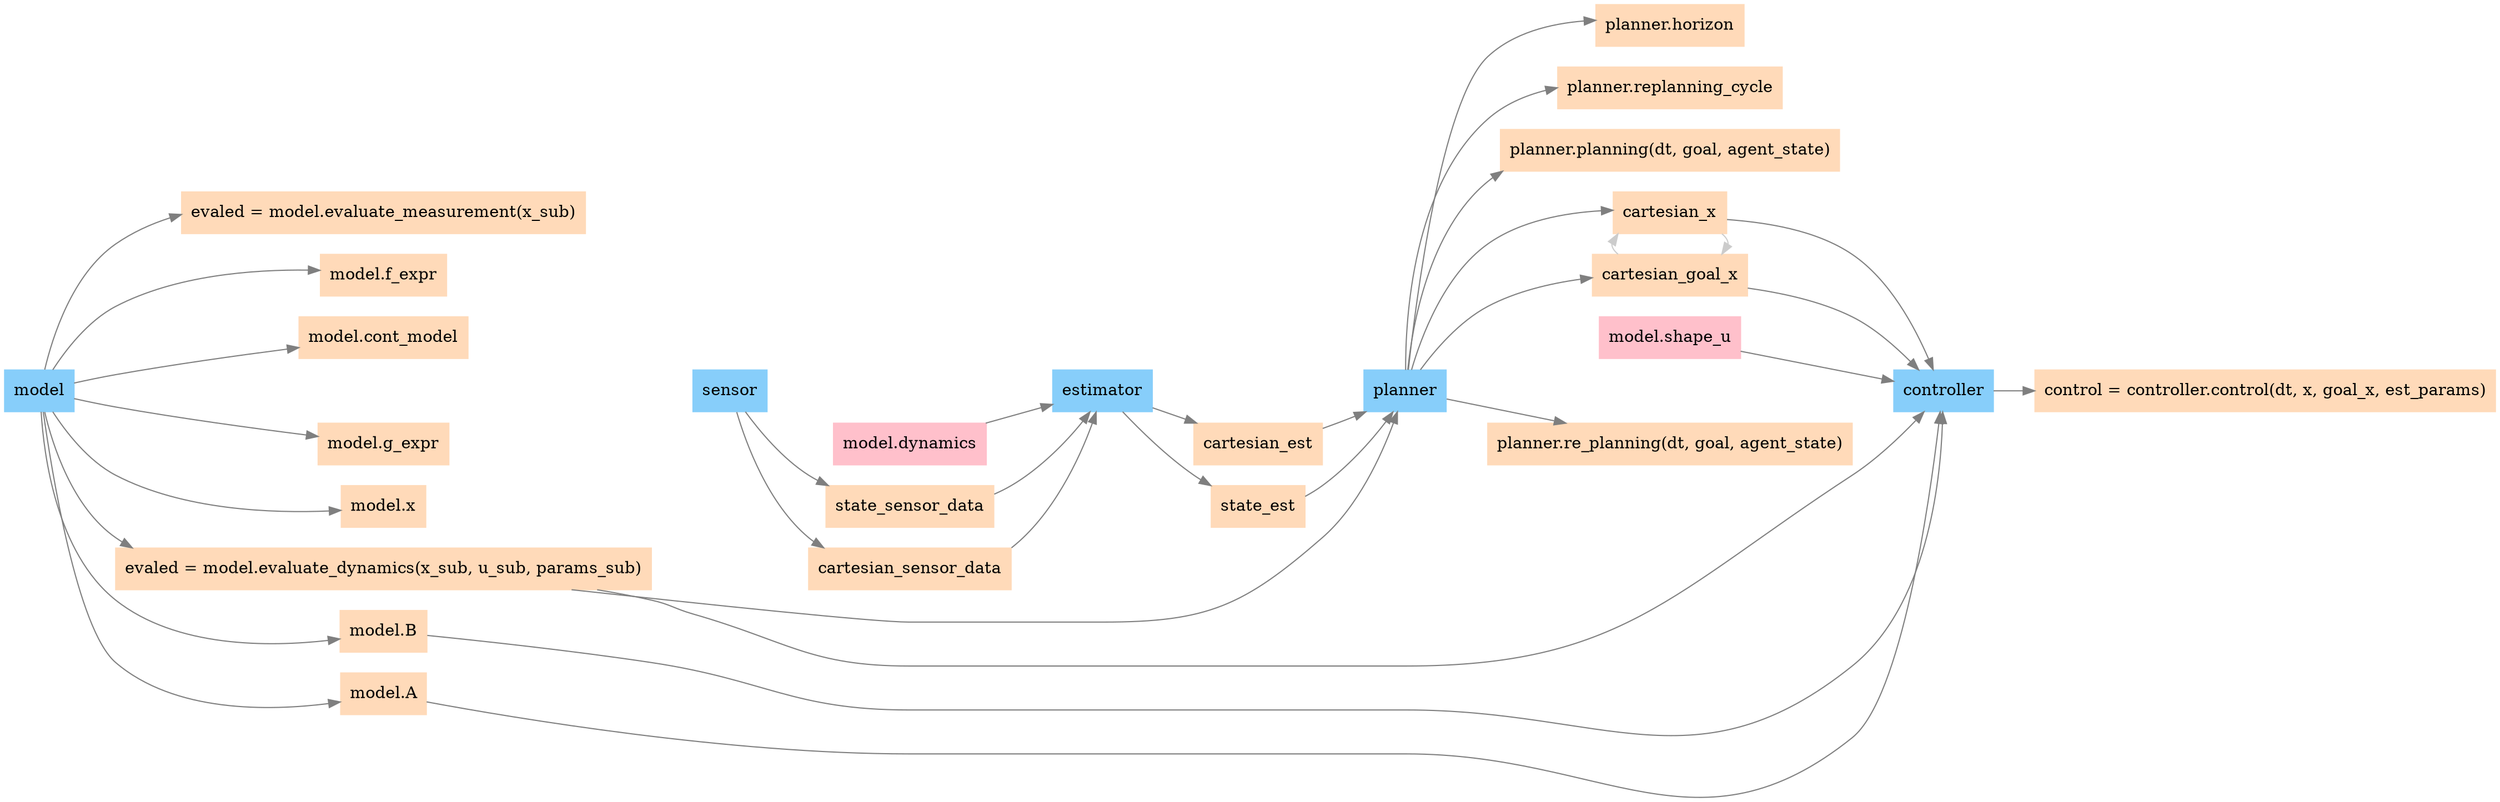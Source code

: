 digraph G {
	compound=true rankdir=LR
	estimator [color=lightskyblue fillcolor=lightskyblue shape=box style=filled]
	model [color=lightskyblue fillcolor=lightskyblue shape=box style=filled]
	sensor [color=lightskyblue fillcolor=lightskyblue shape=box style=filled]
	controller [color=lightskyblue fillcolor=lightskyblue shape=box style=filled]
	planner [color=lightskyblue fillcolor=lightskyblue shape=box style=filled]
	"model.g_expr" [color=peachpuff fillcolor=peachpuff shape=box style=filled]
	"model.dynamics" [color=peachpuff fillcolor=peachpuff shape=box style=filled]
	"planner.re_planning(dt, goal, agent_state)" [color=peachpuff fillcolor=peachpuff shape=box style=filled]
	"planner.horizon" [color=peachpuff fillcolor=peachpuff shape=box style=filled]
	"model.x" [color=peachpuff fillcolor=peachpuff shape=box style=filled]
	"planner.replanning_cycle" [color=peachpuff fillcolor=peachpuff shape=box style=filled]
	"evaled = model.evaluate_dynamics(x_sub, u_sub, params_sub)" [color=peachpuff fillcolor=peachpuff shape=box style=filled]
	"control = controller.control(dt, x, goal_x, est_params)" [color=peachpuff fillcolor=peachpuff shape=box style=filled]
	state_sensor_data [color=peachpuff fillcolor=peachpuff shape=box style=filled]
	cartesian_est [color=peachpuff fillcolor=peachpuff shape=box style=filled]
	cartesian_sensor_data [color=peachpuff fillcolor=peachpuff shape=box style=filled]
	state_est [color=peachpuff fillcolor=peachpuff shape=box style=filled]
	"model.shape_u" [color=peachpuff fillcolor=peachpuff shape=box style=filled]
	"evaled = model.evaluate_measurement(x_sub)" [color=peachpuff fillcolor=peachpuff shape=box style=filled]
	"planner.planning(dt, goal, agent_state)" [color=peachpuff fillcolor=peachpuff shape=box style=filled]
	cartesian_goal_x [color=peachpuff fillcolor=peachpuff shape=box style=filled]
	cartesian_x [color=peachpuff fillcolor=peachpuff shape=box style=filled]
	"model.f_expr" [color=peachpuff fillcolor=peachpuff shape=box style=filled]
	"model.cont_model" [color=peachpuff fillcolor=peachpuff shape=box style=filled]
	"model.B" [color=peachpuff fillcolor=peachpuff shape=box style=filled]
	"model.A" [color=peachpuff fillcolor=peachpuff shape=box style=filled]
	"model.dynamics" [color=pink fillcolor=pink shape=box style=filled]
	"model.shape_u" [color=pink fillcolor=pink shape=box style=filled]
	cartesian_x -> controller [color=gray50]
	cartesian_goal_x -> controller [color=gray50]
	"model.shape_u" -> controller [color=gray50]
	"model.A" -> controller [color=gray50]
	"model.B" -> controller [color=gray50]
	"evaled = model.evaluate_dynamics(x_sub, u_sub, params_sub)" -> controller [color=gray50]
	"evaled = model.evaluate_dynamics(x_sub, u_sub, params_sub)" -> planner [color=gray50]
	controller -> "control = controller.control(dt, x, goal_x, est_params)" [color=gray50]
	model -> "model.x" [color=gray50]
	model -> "model.A" [color=gray50]
	model -> "model.B" [color=gray50]
	model -> "model.f_expr" [color=gray50]
	model -> "model.g_expr" [color=gray50]
	model -> "model.cont_model" [color=gray50]
	model -> "evaled = model.evaluate_dynamics(x_sub, u_sub, params_sub)" [color=gray50]
	model -> "evaled = model.evaluate_measurement(x_sub)" [color=gray50]
	state_sensor_data -> estimator [color=gray50]
	cartesian_sensor_data -> estimator [color=gray50]
	"model.dynamics" -> estimator [color=gray50]
	estimator -> cartesian_est [color=gray50]
	estimator -> state_est [color=gray50]
	sensor -> state_sensor_data [color=gray50]
	sensor -> cartesian_sensor_data [color=gray50]
	cartesian_est -> planner [color=gray50]
	state_est -> planner [color=gray50]
	planner -> cartesian_x [color=gray50]
	planner -> cartesian_goal_x [color=gray50]
	planner -> "planner.horizon" [color=gray50]
	planner -> "planner.replanning_cycle" [color=gray50]
	planner -> "planner.planning(dt, goal, agent_state)" [color=gray50]
	planner -> "planner.re_planning(dt, goal, agent_state)" [color=gray50]
	cartesian_x -> cartesian_goal_x [color=gray80 weight=100]
	cartesian_goal_x -> cartesian_x [color=gray80 weight=100]
	model -> sensor [style=invis weight=1000]
	sensor -> estimator [style=invis weight=1000]
	estimator -> planner [style=invis weight=1000]
	planner -> controller [style=invis weight=1000]
	"model.x" -> sensor [style=invis]
	"model.A" -> sensor [style=invis]
	"model.B" -> sensor [style=invis]
	"model.f_expr" -> sensor [style=invis]
	"model.g_expr" -> sensor [style=invis]
	"model.cont_model" -> sensor [style=invis]
	"evaled = model.evaluate_dynamics(x_sub, u_sub, params_sub)" -> sensor [style=invis]
	"evaled = model.evaluate_measurement(x_sub)" -> sensor [style=invis]
	state_sensor_data -> estimator [style=invis]
	cartesian_sensor_data -> estimator [style=invis]
	cartesian_est -> planner [style=invis]
	state_est -> planner [style=invis]
	cartesian_x -> controller [style=invis]
	cartesian_goal_x -> controller [style=invis]
	"planner.horizon" -> controller [style=invis]
	"planner.replanning_cycle" -> controller [style=invis]
	"planner.planning(dt, goal, agent_state)" -> controller [style=invis]
	"planner.re_planning(dt, goal, agent_state)" -> controller [style=invis]
	{
		rank=same
		"model.x"
		"model.A"
		"model.B"
		"model.f_expr"
		"model.g_expr"
		"model.cont_model"
		"evaled = model.evaluate_dynamics(x_sub, u_sub, params_sub)"
		"evaled = model.evaluate_measurement(x_sub)"
	}
	{
		rank=same
		state_sensor_data
		cartesian_sensor_data
	}
	{
		rank=same
		cartesian_est
		state_est
	}
	{
		rank=same
		cartesian_x
		cartesian_goal_x
		"planner.horizon"
		"planner.replanning_cycle"
		"planner.planning(dt, goal, agent_state)"
		"planner.re_planning(dt, goal, agent_state)"
	}
	{
		rank=same
		"control = controller.control(dt, x, goal_x, est_params)"
	}
}
